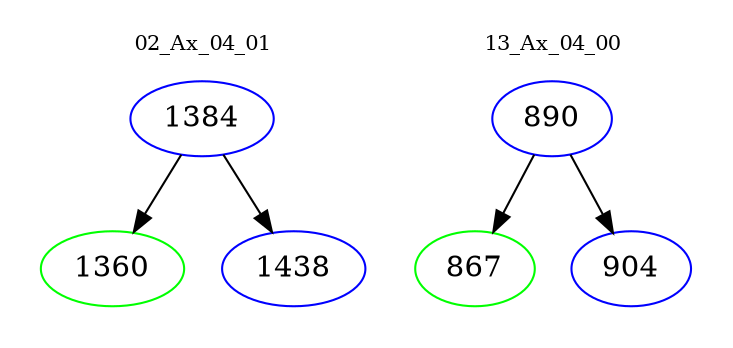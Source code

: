 digraph{
subgraph cluster_0 {
color = white
label = "02_Ax_04_01";
fontsize=10;
T0_1384 [label="1384", color="blue"]
T0_1384 -> T0_1360 [color="black"]
T0_1360 [label="1360", color="green"]
T0_1384 -> T0_1438 [color="black"]
T0_1438 [label="1438", color="blue"]
}
subgraph cluster_1 {
color = white
label = "13_Ax_04_00";
fontsize=10;
T1_890 [label="890", color="blue"]
T1_890 -> T1_867 [color="black"]
T1_867 [label="867", color="green"]
T1_890 -> T1_904 [color="black"]
T1_904 [label="904", color="blue"]
}
}
